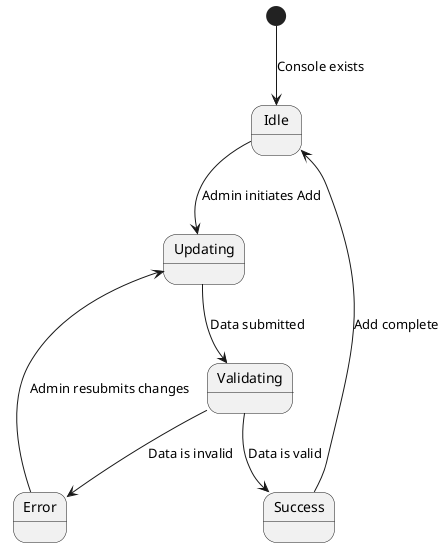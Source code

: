 @startuml
[*] --> Idle : Console exists

Idle --> Updating : Admin initiates Add

Updating --> Validating : Data submitted
Validating --> Success : Data is valid
Validating --> Error : Data is invalid

Success --> Idle : Add complete
Error --> Updating : Admin resubmits changes
@enduml
